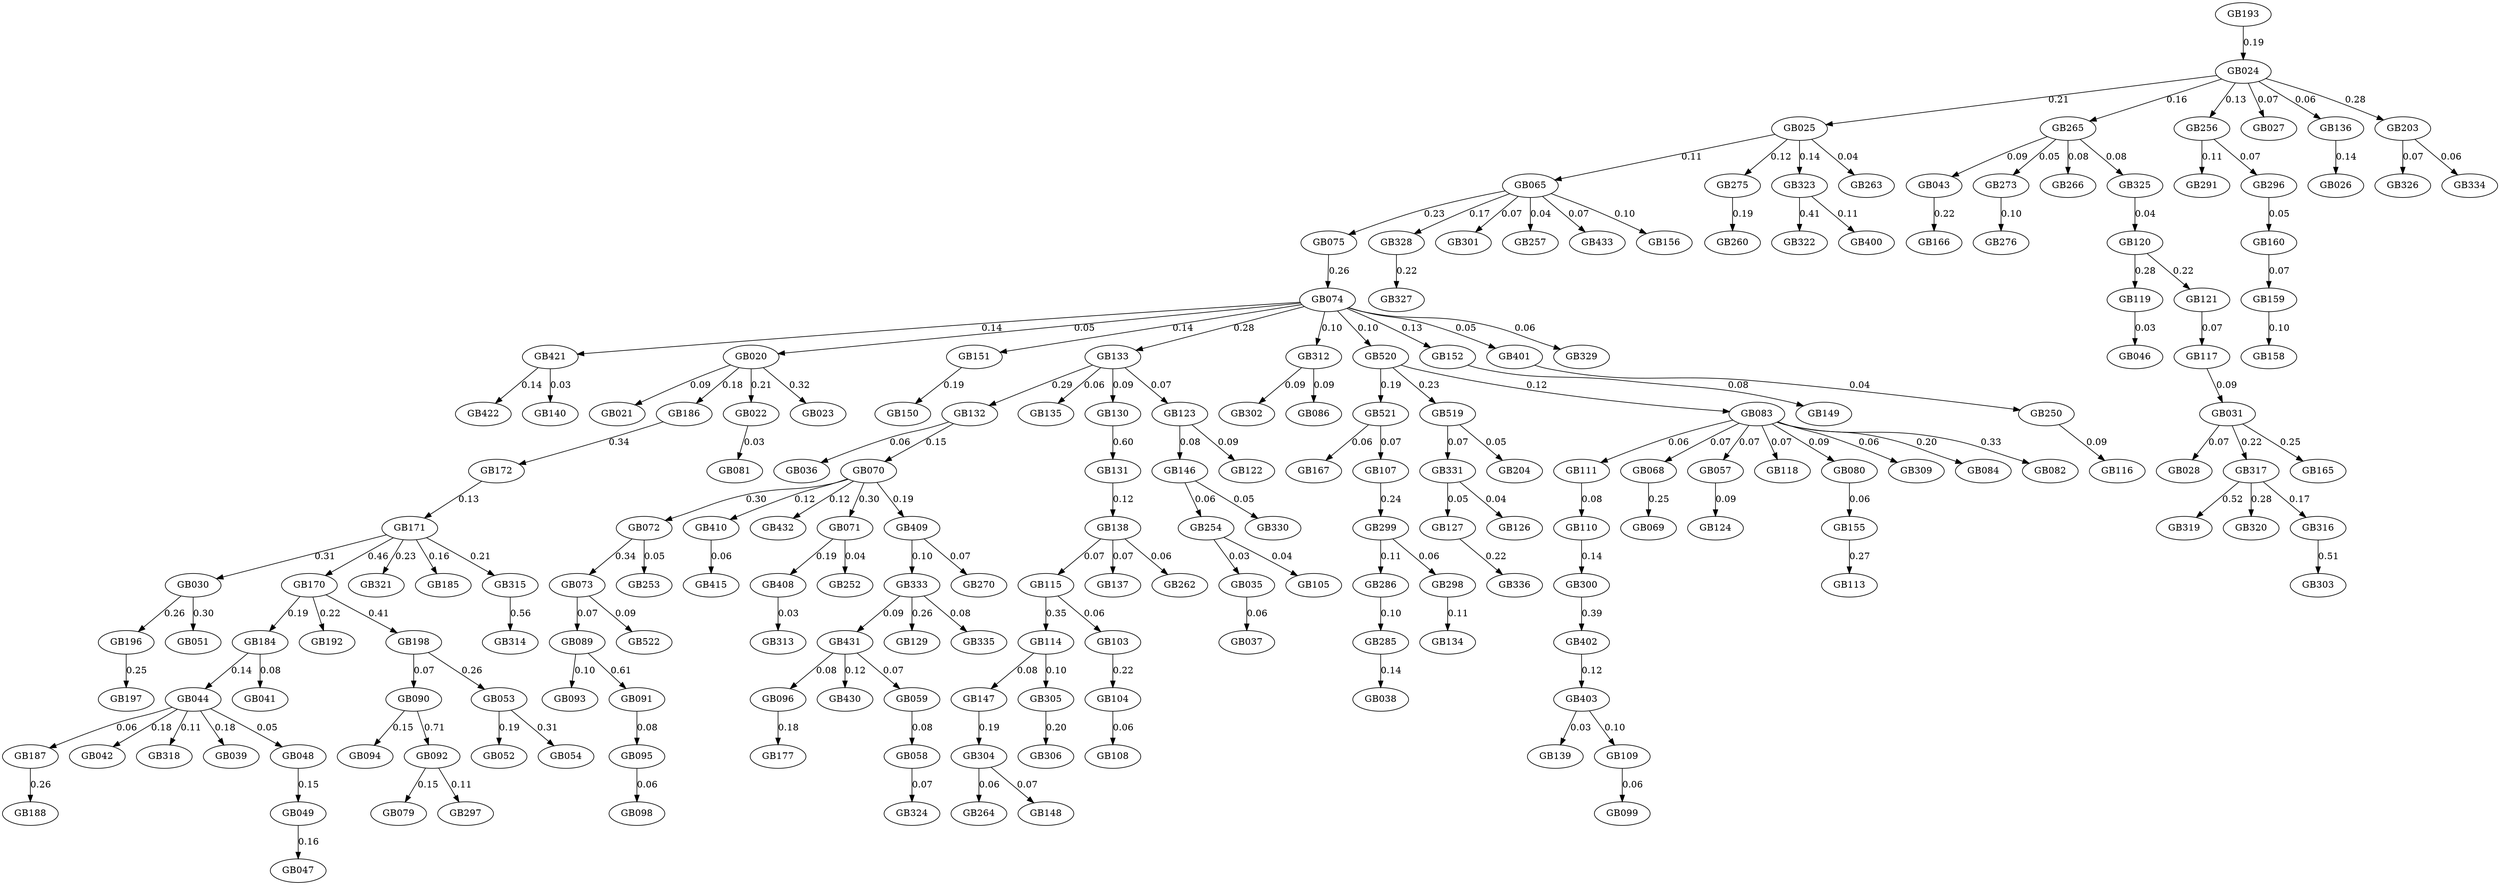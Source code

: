 digraph G {
   GB090 -> GB094 [label="0.15"];
   GB025 -> GB065 [label="0.11"];
   GB115 -> GB114 [label="0.35"];
   GB075 -> GB074 [label="0.26"];
   GB120 -> GB119 [label="0.28"];
   GB074 -> GB421 [label="0.14"];
   GB072 -> GB073 [label="0.34"];
   GB160 -> GB159 [label="0.07"];
   GB111 -> GB110 [label="0.08"];
   GB043 -> GB166 [label="0.22"];
   GB068 -> GB069 [label="0.25"];
   GB521 -> GB167 [label="0.06"];
   GB057 -> GB124 [label="0.09"];
   GB065 -> GB075 [label="0.23"];
   GB044 -> GB187 [label="0.06"];
   GB159 -> GB158 [label="0.10"];
   GB196 -> GB197 [label="0.25"];
   GB333 -> GB431 [label="0.09"];
   GB074 -> GB020 [label="0.05"];
   GB115 -> GB103 [label="0.06"];
   GB286 -> GB285 [label="0.10"];
   GB328 -> GB327 [label="0.22"];
   GB132 -> GB036 [label="0.06"];
   GB070 -> GB072 [label="0.30"];
   GB331 -> GB127 [label="0.05"];
   GB265 -> GB273 [label="0.05"];
   GB285 -> GB038 [label="0.14"];
   GB421 -> GB422 [label="0.14"];
   GB090 -> GB092 [label="0.71"];
   GB020 -> GB021 [label="0.09"];
   GB031 -> GB028 [label="0.07"];
   GB089 -> GB093 [label="0.10"];
   GB070 -> GB410 [label="0.12"];
   GB151 -> GB150 [label="0.19"];
   GB114 -> GB147 [label="0.08"];
   GB133 -> GB135 [label="0.06"];
   GB053 -> GB052 [label="0.19"];
   GB031 -> GB317 [label="0.22"];
   GB070 -> GB432 [label="0.12"];
   GB121 -> GB117 [label="0.07"];
   GB147 -> GB304 [label="0.19"];
   GB058 -> GB324 [label="0.07"];
   GB044 -> GB042 [label="0.18"];
   GB312 -> GB302 [label="0.09"];
   GB096 -> GB177 [label="0.18"];
   GB053 -> GB054 [label="0.31"];
   GB095 -> GB098 [label="0.06"];
   GB171 -> GB030 [label="0.31"];
   GB408 -> GB313 [label="0.03"];
   GB304 -> GB264 [label="0.06"];
   GB519 -> GB204 [label="0.05"];
   GB184 -> GB044 [label="0.14"];
   GB403 -> GB139 [label="0.03"];
   GB133 -> GB130 [label="0.09"];
   GB265 -> GB043 [label="0.09"];
   GB299 -> GB298 [label="0.06"];
   GB186 -> GB172 [label="0.34"];
   GB275 -> GB260 [label="0.19"];
   GB025 -> GB275 [label="0.12"];
   GB193 -> GB024 [label="0.19"];
   GB520 -> GB521 [label="0.19"];
   GB323 -> GB322 [label="0.41"];
   GB138 -> GB137 [label="0.07"];
   GB044 -> GB318 [label="0.11"];
   GB256 -> GB291 [label="0.11"];
   GB170 -> GB184 [label="0.19"];
   GB171 -> GB321 [label="0.23"];
   GB146 -> GB254 [label="0.06"];
   GB323 -> GB400 [label="0.11"];
   GB031 -> GB165 [label="0.25"];
   GB083 -> GB118 [label="0.07"];
   GB024 -> GB027 [label="0.07"];
   GB024 -> GB136 [label="0.06"];
   GB035 -> GB037 [label="0.06"];
   GB123 -> GB146 [label="0.08"];
   GB049 -> GB047 [label="0.16"];
   GB070 -> GB071 [label="0.30"];
   GB022 -> GB081 [label="0.03"];
   GB109 -> GB099 [label="0.06"];
   GB250 -> GB116 [label="0.09"];
   GB273 -> GB276 [label="0.10"];
   GB138 -> GB262 [label="0.06"];
   GB083 -> GB057 [label="0.07"];
   GB120 -> GB121 [label="0.22"];
   GB305 -> GB306 [label="0.20"];
   GB519 -> GB331 [label="0.07"];
   GB265 -> GB266 [label="0.08"];
   GB317 -> GB319 [label="0.52"];
   GB431 -> GB430 [label="0.12"];
   GB080 -> GB155 [label="0.06"];
   GB403 -> GB109 [label="0.10"];
   GB107 -> GB299 [label="0.24"];
   GB421 -> GB140 [label="0.03"];
   GB171 -> GB185 [label="0.16"];
   GB074 -> GB152 [label="0.13"];
   GB074 -> GB312 [label="0.10"];
   GB083 -> GB080 [label="0.09"];
   GB315 -> GB314 [label="0.56"];
   GB138 -> GB115 [label="0.07"];
   GB304 -> GB148 [label="0.07"];
   GB402 -> GB403 [label="0.12"];
   GB410 -> GB415 [label="0.06"];
   GB020 -> GB186 [label="0.18"];
   GB103 -> GB104 [label="0.22"];
   GB044 -> GB039 [label="0.18"];
   GB089 -> GB091 [label="0.61"];
   GB521 -> GB107 [label="0.07"];
   GB074 -> GB151 [label="0.14"];
   GB030 -> GB051 [label="0.30"];
   GB024 -> GB203 [label="0.28"];
   GB171 -> GB315 [label="0.21"];
   GB072 -> GB253 [label="0.05"];
   GB152 -> GB149 [label="0.08"];
   GB520 -> GB083 [label="0.12"];
   GB083 -> GB068 [label="0.07"];
   GB092 -> GB079 [label="0.15"];
   GB132 -> GB070 [label="0.15"];
   GB071 -> GB252 [label="0.04"];
   GB083 -> GB111 [label="0.06"];
   GB073 -> GB522 [label="0.09"];
   GB155 -> GB113 [label="0.27"];
   GB131 -> GB138 [label="0.12"];
   GB170 -> GB192 [label="0.22"];
   GB123 -> GB122 [label="0.09"];
   GB136 -> GB026 [label="0.14"];
   GB065 -> GB301 [label="0.07"];
   GB203 -> GB326 [label="0.07"];
   GB312 -> GB086 [label="0.09"];
   GB074 -> GB401 [label="0.05"];
   GB325 -> GB120 [label="0.04"];
   GB265 -> GB325 [label="0.08"];
   GB333 -> GB129 [label="0.26"];
   GB073 -> GB089 [label="0.07"];
   GB333 -> GB335 [label="0.08"];
   GB104 -> GB108 [label="0.06"];
   GB071 -> GB408 [label="0.19"];
   GB317 -> GB320 [label="0.28"];
   GB083 -> GB309 [label="0.06"];
   GB184 -> GB041 [label="0.08"];
   GB298 -> GB134 [label="0.11"];
   GB198 -> GB090 [label="0.07"];
   GB172 -> GB171 [label="0.13"];
   GB316 -> GB303 [label="0.51"];
   GB083 -> GB084 [label="0.20"];
   GB401 -> GB250 [label="0.04"];
   GB254 -> GB035 [label="0.03"];
   GB065 -> GB328 [label="0.17"];
   GB024 -> GB025 [label="0.21"];
   GB146 -> GB330 [label="0.05"];
   GB030 -> GB196 [label="0.26"];
   GB065 -> GB257 [label="0.04"];
   GB083 -> GB082 [label="0.33"];
   GB020 -> GB023 [label="0.32"];
   GB091 -> GB095 [label="0.08"];
   GB117 -> GB031 [label="0.09"];
   GB198 -> GB053 [label="0.26"];
   GB170 -> GB198 [label="0.41"];
   GB024 -> GB256 [label="0.13"];
   GB171 -> GB170 [label="0.46"];
   GB020 -> GB022 [label="0.21"];
   GB203 -> GB334 [label="0.06"];
   GB187 -> GB188 [label="0.26"];
   GB331 -> GB126 [label="0.04"];
   GB130 -> GB131 [label="0.60"];
   GB048 -> GB049 [label="0.15"];
   GB024 -> GB265 [label="0.16"];
   GB409 -> GB333 [label="0.10"];
   GB256 -> GB296 [label="0.07"];
   GB074 -> GB520 [label="0.10"];
   GB133 -> GB123 [label="0.07"];
   GB254 -> GB105 [label="0.04"];
   GB299 -> GB286 [label="0.11"];
   GB133 -> GB132 [label="0.29"];
   GB074 -> GB133 [label="0.28"];
   GB110 -> GB300 [label="0.14"];
   GB431 -> GB096 [label="0.08"];
   GB317 -> GB316 [label="0.17"];
   GB059 -> GB058 [label="0.08"];
   GB025 -> GB263 [label="0.04"];
   GB025 -> GB323 [label="0.14"];
   GB044 -> GB048 [label="0.05"];
   GB070 -> GB409 [label="0.19"];
   GB127 -> GB336 [label="0.22"];
   GB092 -> GB297 [label="0.11"];
   GB431 -> GB059 [label="0.07"];
   GB119 -> GB046 [label="0.03"];
   GB065 -> GB433 [label="0.07"];
   GB409 -> GB270 [label="0.07"];
   GB065 -> GB156 [label="0.10"];
   GB300 -> GB402 [label="0.39"];
   GB520 -> GB519 [label="0.23"];
   GB114 -> GB305 [label="0.10"];
   GB296 -> GB160 [label="0.05"];
   GB074 -> GB329 [label="0.06"];
   GB080;
   GB081;
   GB082;
   GB270;
   GB084;
   GB276;
   GB086;
   GB089;
   GB160;
   GB167;
   GB166;
   GB165;
   GB083;
   GB408;
   GB409;
   GB320;
   GB400;
   GB401;
   GB402;
   GB403;
   GB138;
   GB275;
   GB139;
   GB250;
   GB079;
   GB264;
   GB265;
   GB266;
   GB071;
   GB070;
   GB073;
   GB263;
   GB130;
   GB131;
   GB273;
   GB068;
   GB069;
   GB065;
   GB327;
   GB188;
   GB058;
   GB185;
   GB184;
   GB187;
   GB186;
   GB091;
   GB159;
   GB177;
   GB170;
   GB171;
   GB172;
   GB052;
   GB325;
   GB324;
   GB059;
   GB326;
   GB321;
   GB042;
   GB323;
   GB322;
   GB053;
   GB203;
   GB051;
   GB298;
   GB329;
   GB328;
   GB204;
   GB054;
   GB198;
   GB099;
   GB192;
   GB193;
   GB098;
   GB196;
   GB197;
   GB519;
   GB291;
   GB297;
   GB296;
   GB299;
   GB123;
   GB049;
   GB103;
   GB105;
   GB104;
   GB107;
   GB109;
   GB108;
   GB057;
   GB336;
   GB334;
   GB335;
   GB333;
   GB330;
   GB331;
   GB522;
   GB521;
   GB520;
   GB318;
   GB148;
   GB286;
   GB285;
   GB113;
   GB110;
   GB111;
   GB116;
   GB117;
   GB114;
   GB115;
   GB118;
   GB119;
   GB147;
   GB303;
   GB302;
   GB301;
   GB317;
   GB306;
   GB305;
   GB304;
   GB309;
   GB431;
   GB430;
   GB433;
   GB432;
   GB075;
   GB044;
   GB046;
   GB047;
   GB041;
   GB129;
   GB043;
   GB127;
   GB126;
   GB124;
   GB048;
   GB122;
   GB121;
   GB120;
   GB254;
   GB257;
   GB256;
   GB149;
   GB319;
   GB253;
   GB252;
   GB314;
   GB315;
   GB316;
   GB146;
   GB140;
   GB312;
   GB313;
   GB300;
   GB422;
   GB421;
   GB031;
   GB030;
   GB035;
   GB037;
   GB036;
   GB039;
   GB038;
   GB132;
   GB133;
   GB134;
   GB135;
   GB136;
   GB137;
   GB096;
   GB095;
   GB094;
   GB093;
   GB092;
   GB158;
   GB090;
   GB156;
   GB260;
   GB155;
   GB152;
   GB150;
   GB151;
   GB410;
   GB262;
   GB415;
   GB072;
   GB074;
   GB022;
   GB023;
   GB020;
   GB021;
   GB026;
   GB027;
   GB024;
   GB025;
   GB028;

}
